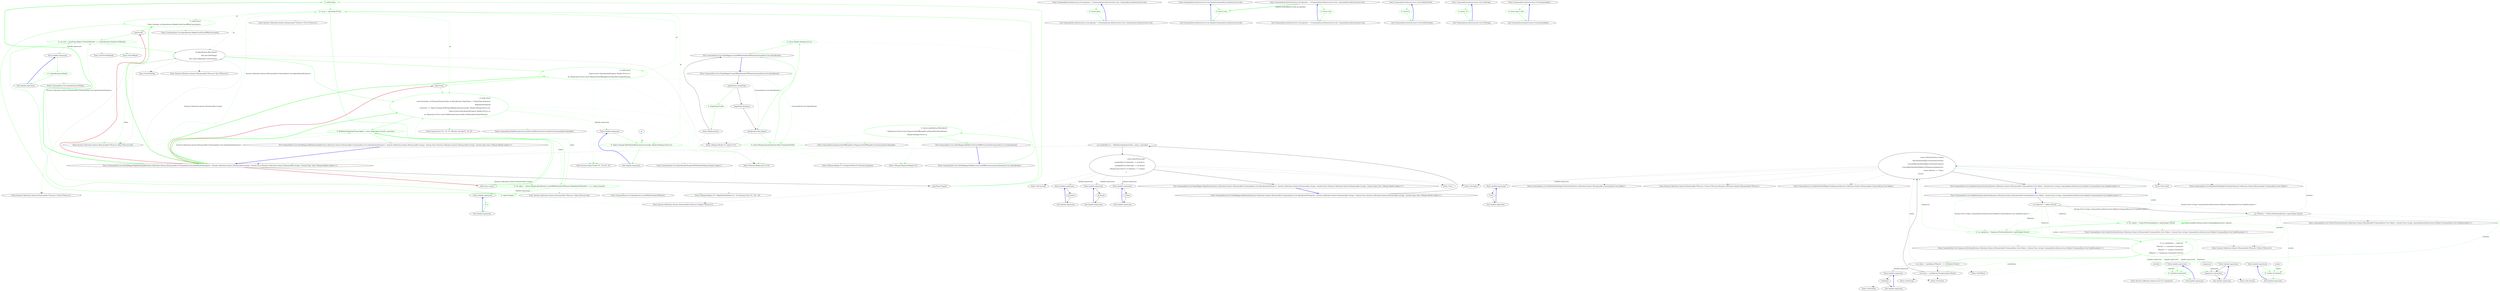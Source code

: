 digraph  {
d18 [cluster="CommandLine.Core.ValueMapper.MapValuesImpl(System.Collections.Generic.IEnumerable<CommandLine.Core.SpecificationProperty>, System.Collections.Generic.IEnumerable<string>, System.Func<System.Collections.Generic.IEnumerable<string>, System.Type, bool, CSharpx.Maybe<object>>)", color=green, community=0, label="0: yield break;", span="36-36"];
d4 [cluster="CommandLine.Core.ValueMapper.MapValuesImpl(System.Collections.Generic.IEnumerable<CommandLine.Core.SpecificationProperty>, System.Collections.Generic.IEnumerable<string>, System.Func<System.Collections.Generic.IEnumerable<string>, System.Type, bool, CSharpx.Maybe<object>>)", label="Entry CommandLine.Core.ValueMapper.MapValuesImpl(System.Collections.Generic.IEnumerable<CommandLine.Core.SpecificationProperty>, System.Collections.Generic.IEnumerable<string>, System.Func<System.Collections.Generic.IEnumerable<string>, System.Type, bool, CSharpx.Maybe<object>>)", span="29-29"];
d17 [cluster="CommandLine.Core.ValueMapper.MapValuesImpl(System.Collections.Generic.IEnumerable<CommandLine.Core.SpecificationProperty>, System.Collections.Generic.IEnumerable<string>, System.Func<System.Collections.Generic.IEnumerable<string>, System.Type, bool, CSharpx.Maybe<object>>)", label="specProps.Empty()", span="34-34"];
d19 [cluster="CommandLine.Core.ValueMapper.MapValuesImpl(System.Collections.Generic.IEnumerable<CommandLine.Core.SpecificationProperty>, System.Collections.Generic.IEnumerable<string>, System.Func<System.Collections.Generic.IEnumerable<string>, System.Type, bool, CSharpx.Maybe<object>>)", color=green, community=0, label="0: var pt = specProps.First()", span="38-38"];
d22 [cluster="CommandLine.Core.ValueMapper.MapValuesImpl(System.Collections.Generic.IEnumerable<CommandLine.Core.SpecificationProperty>, System.Collections.Generic.IEnumerable<string>, System.Func<System.Collections.Generic.IEnumerable<string>, System.Type, bool, CSharpx.Maybe<object>>)", color=green, community=0, label="0: yield return\r\n                    Tuple.Create(pt, pt.Specification.MakeErrorInCaseOfMinConstraint());", span="42-43"];
d21 [cluster="CommandLine.Core.ValueMapper.MapValuesImpl(System.Collections.Generic.IEnumerable<CommandLine.Core.SpecificationProperty>, System.Collections.Generic.IEnumerable<string>, System.Func<System.Collections.Generic.IEnumerable<string>, System.Type, bool, CSharpx.Maybe<object>>)", color=green, community=0, label="0: taken.Empty()", span="40-40"];
d23 [cluster="CommandLine.Core.ValueMapper.MapValuesImpl(System.Collections.Generic.IEnumerable<CommandLine.Core.SpecificationProperty>, System.Collections.Generic.IEnumerable<string>, System.Func<System.Collections.Generic.IEnumerable<string>, System.Type, bool, CSharpx.Maybe<object>>)", label="yield break;", span="44-44"];
d38 [cluster="CommandLine.Core.Specification.MakeErrorInCaseOfMinConstraint()", label="Entry CommandLine.Core.Specification.MakeErrorInCaseOfMinConstraint()", span="87-87"];
d39 [cluster="System.Tuple.Create<T1, T2>(T1, T2)", label="Entry System.Tuple.Create<T1, T2>(T1, T2)", span="0-0"];
d26 [cluster="CommandLine.Core.ValueMapper.MapValuesImpl(System.Collections.Generic.IEnumerable<CommandLine.Core.SpecificationProperty>, System.Collections.Generic.IEnumerable<string>, System.Func<System.Collections.Generic.IEnumerable<string>, System.Type, bool, CSharpx.Maybe<object>>)", color=green, community=0, label="0: yield return\r\n                    Tuple.Create<SpecificationProperty, Maybe<Error>>(\r\n                        pt, Maybe.Just<Error>(new SequenceOutOfRangeError(NameInfo.EmptyName)));", span="52-54"];
d25 [cluster="CommandLine.Core.ValueMapper.MapValuesImpl(System.Collections.Generic.IEnumerable<CommandLine.Core.SpecificationProperty>, System.Collections.Generic.IEnumerable<string>, System.Func<System.Collections.Generic.IEnumerable<string>, System.Type, bool, CSharpx.Maybe<object>>)", label="pt.Specification.Max.IsJust()\r\n                && next.IsNothing()\r\n                && values.Skip(taken.Count()).Any()", span="48-50"];
d27 [cluster="CommandLine.Core.ValueMapper.MapValuesImpl(System.Collections.Generic.IEnumerable<CommandLine.Core.SpecificationProperty>, System.Collections.Generic.IEnumerable<string>, System.Func<System.Collections.Generic.IEnumerable<string>, System.Type, bool, CSharpx.Maybe<object>>)", label="yield break;", span="55-55"];
d46 [cluster="CommandLine.SequenceOutOfRangeError.SequenceOutOfRangeError(CommandLine.NameInfo)", label="Entry CommandLine.SequenceOutOfRangeError.SequenceOutOfRangeError(CommandLine.NameInfo)", span="360-360"];
d47 [cluster="CSharpx.Maybe.Just<T>(T)", label="Entry CSharpx.Maybe.Just<T>(T)", span="124-124"];
d28 [cluster="CommandLine.Core.ValueMapper.MapValuesImpl(System.Collections.Generic.IEnumerable<CommandLine.Core.SpecificationProperty>, System.Collections.Generic.IEnumerable<string>, System.Func<System.Collections.Generic.IEnumerable<string>, System.Type, bool, CSharpx.Maybe<object>>)", color=green, community=0, label="0: yield return\r\n                converter(taken, pt.Property.PropertyType, pt.Specification.TargetType != TargetType.Sequence)\r\n                    .MapValueOrDefault(\r\n                        converted => Tuple.Create(pt.WithValue(Maybe.Just(converted)), Maybe.Nothing<Error>()),\r\n                        Tuple.Create<SpecificationProperty, Maybe<Error>>(\r\n                            pt, Maybe.Just<Error>(new BadFormatConversionError(NameInfo.EmptyName))));", span="58-63"];
d20 [cluster="CommandLine.Core.ValueMapper.MapValuesImpl(System.Collections.Generic.IEnumerable<CommandLine.Core.SpecificationProperty>, System.Collections.Generic.IEnumerable<string>, System.Func<System.Collections.Generic.IEnumerable<string>, System.Type, bool, CSharpx.Maybe<object>>)", color=green, community=0, label="0: var taken = values.Take(pt.Specification.CountOfMaxNumberOfValues().MapValueOrDefault(n => n, values.Count()))", span="39-39"];
d29 [cluster="CommandLine.Core.ValueMapper.MapValuesImpl(System.Collections.Generic.IEnumerable<CommandLine.Core.SpecificationProperty>, System.Collections.Generic.IEnumerable<string>, System.Func<System.Collections.Generic.IEnumerable<string>, System.Type, bool, CSharpx.Maybe<object>>)", color=green, community=0, label="0: MapValuesImpl(specProps.Skip(1), values.Skip(taken.Count()), converter)", span="65-65"];
d48 [cluster="System.Func<T1, T2, T3, TResult>.Invoke(T1, T2, T3)", label="Entry System.Func<T1, T2, T3, TResult>.Invoke(T1, T2, T3)", span="0-0"];
d49 [cluster="CommandLine.BadFormatConversionError.BadFormatConversionError(CommandLine.NameInfo)", label="Entry CommandLine.BadFormatConversionError.BadFormatConversionError(CommandLine.NameInfo)", span="349-349"];
d36 [cluster="CSharpx.Maybe<T1>.MapValueOrDefault<T1, T2>(System.Func<T1, T2>, T2)", label="Entry CSharpx.Maybe<T1>.MapValueOrDefault<T1, T2>(System.Func<T1, T2>, T2)", span="377-377"];
d57 [cluster="lambda expression", label="Entry lambda expression", span="61-61"];
d33 [cluster="System.Collections.Generic.IEnumerable<TSource>.First<TSource>()", label="Entry System.Collections.Generic.IEnumerable<TSource>.First<TSource>()", span="0-0"];
d58 [cluster="lambda expression", color=green, community=0, label="0: Tuple.Create(pt.WithValue(Maybe.Just(converted)), Maybe.Nothing<Error>())", span="61-61"];
d34 [cluster="CommandLine.Core.Specification.CountOfMaxNumberOfValues()", label="Entry CommandLine.Core.Specification.CountOfMaxNumberOfValues()", span="71-71"];
d35 [cluster="System.Collections.Generic.IEnumerable<TSource>.Count<TSource>()", label="Entry System.Collections.Generic.IEnumerable<TSource>.Count<TSource>()", span="0-0"];
d37 [cluster="System.Collections.Generic.IEnumerable<TSource>.Take<TSource>(int)", label="Entry System.Collections.Generic.IEnumerable<TSource>.Take<TSource>(int)", span="0-0"];
d50 [cluster="lambda expression", label="Entry lambda expression", span="39-39"];
d24 [cluster="CommandLine.Core.ValueMapper.MapValuesImpl(System.Collections.Generic.IEnumerable<CommandLine.Core.SpecificationProperty>, System.Collections.Generic.IEnumerable<string>, System.Func<System.Collections.Generic.IEnumerable<string>, System.Type, bool, CSharpx.Maybe<object>>)", color=green, community=0, label="0: var next = specProps.Skip(1).FirstOrDefault(s => s.Specification.IsValue()).ToMaybe()", span="47-47"];
d40 [cluster="System.Collections.Generic.IEnumerable<TSource>.Skip<TSource>(int)", label="Entry System.Collections.Generic.IEnumerable<TSource>.Skip<TSource>(int)", span="0-0"];
d41 [cluster="Unk.FirstOrDefault", label="Entry Unk.FirstOrDefault", span=""];
d42 [cluster="Unk.ToMaybe", label="Entry Unk.ToMaybe", span=""];
d53 [cluster="lambda expression", label="Entry lambda expression", span="47-47"];
d30 [cluster="CommandLine.Core.ValueMapper.MapValuesImpl(System.Collections.Generic.IEnumerable<CommandLine.Core.SpecificationProperty>, System.Collections.Generic.IEnumerable<string>, System.Func<System.Collections.Generic.IEnumerable<string>, System.Type, bool, CSharpx.Maybe<object>>)", label="yield return value;", span="67-67"];
d31 [cluster="CommandLine.Core.ValueMapper.MapValuesImpl(System.Collections.Generic.IEnumerable<CommandLine.Core.SpecificationProperty>, System.Collections.Generic.IEnumerable<string>, System.Func<System.Collections.Generic.IEnumerable<string>, System.Type, bool, CSharpx.Maybe<object>>)", label="Exit CommandLine.Core.ValueMapper.MapValuesImpl(System.Collections.Generic.IEnumerable<CommandLine.Core.SpecificationProperty>, System.Collections.Generic.IEnumerable<string>, System.Func<System.Collections.Generic.IEnumerable<string>, System.Type, bool, CSharpx.Maybe<object>>)", span="29-29"];
d75 [label=pt, span=""];
d59 [cluster="lambda expression", label="Exit lambda expression", span="61-61"];
d60 [cluster="CommandLine.Core.SpecificationProperty.WithValue(CSharpx.Maybe<object>)", label="Entry CommandLine.Core.SpecificationProperty.WithValue(CSharpx.Maybe<object>)", span="18-18"];
d61 [cluster="CSharpx.Maybe.Nothing<T>()", label="Entry CSharpx.Maybe.Nothing<T>()", span="116-116"];
d32 [cluster="System.Collections.Generic.IEnumerable<TSource>.Empty<TSource>()", label="Entry System.Collections.Generic.IEnumerable<TSource>.Empty<TSource>()", span="31-31"];
d51 [cluster="lambda expression", color=green, community=1, label="0: n", span="39-39"];
d52 [cluster="lambda expression", label="Exit lambda expression", span="39-39"];
d54 [cluster="lambda expression", color=green, community=0, label="0: s.Specification.IsValue()", span="47-47"];
d55 [cluster="lambda expression", label="Exit lambda expression", span="47-47"];
d56 [cluster="CommandLine.Core.Specification.IsValue()", label="Entry CommandLine.Core.Specification.IsValue()", span="15-15"];
d68 [cluster="CommandLine.Core.ValueMapper.CountOfMaxNumberOfValues(CommandLine.Core.Specification)", color=green, community=0, label="0: return Maybe.Just(specification.Max.FromJustOrFail());", span="80-80"];
d62 [cluster="CommandLine.Core.ValueMapper.CountOfMaxNumberOfValues(CommandLine.Core.Specification)", label="Entry CommandLine.Core.ValueMapper.CountOfMaxNumberOfValues(CommandLine.Core.Specification)", span="71-71"];
d67 [cluster="CommandLine.Core.ValueMapper.CountOfMaxNumberOfValues(CommandLine.Core.Specification)", label="specification.Max.IsJust()", span="78-78"];
d70 [cluster="CommandLine.Core.ValueMapper.CountOfMaxNumberOfValues(CommandLine.Core.Specification)", label="Exit CommandLine.Core.ValueMapper.CountOfMaxNumberOfValues(CommandLine.Core.Specification)", span="71-71"];
d71 [cluster="CSharpx.Maybe<T>.FromJustOrFail<T>(System.Exception)", label="Entry CSharpx.Maybe<T>.FromJustOrFail<T>(System.Exception)", span="355-355"];
d64 [cluster="CommandLine.Core.ValueMapper.CountOfMaxNumberOfValues(CommandLine.Core.Specification)", color=green, community=0, label="0: TargetType.Scalar", span="75-75"];
d63 [cluster="CommandLine.Core.ValueMapper.CountOfMaxNumberOfValues(CommandLine.Core.Specification)", label="specification.TargetType", span="73-73"];
d65 [cluster="CommandLine.Core.ValueMapper.CountOfMaxNumberOfValues(CommandLine.Core.Specification)", label="return Maybe.Just(1);", span="76-76"];
d69 [cluster="CommandLine.Core.ValueMapper.CountOfMaxNumberOfValues(CommandLine.Core.Specification)", color=green, community=0, label="0: return Maybe.Nothing<int>();", span="84-84"];
d73 [cluster="CommandLine.Core.ValueMapper.MakeErrorInCaseOfMinConstraint(CommandLine.Core.Specification)", color=green, community=0, label="0: return specification.Min.IsJust()\r\n                ? Maybe.Just<Error>(new SequenceOutOfRangeError(NameInfo.EmptyName))\r\n                : Maybe.Nothing<Error>();", span="89-91"];
d72 [cluster="CommandLine.Core.ValueMapper.MakeErrorInCaseOfMinConstraint(CommandLine.Core.Specification)", label="Entry CommandLine.Core.ValueMapper.MakeErrorInCaseOfMinConstraint(CommandLine.Core.Specification)", span="87-87"];
d74 [cluster="CommandLine.Core.ValueMapper.MakeErrorInCaseOfMinConstraint(CommandLine.Core.Specification)", label="Exit CommandLine.Core.ValueMapper.MakeErrorInCaseOfMinConstraint(CommandLine.Core.Specification)", span="87-87"];
d43 [cluster="CSharpx.Maybe<T>.IsJust<T>()", label="Entry CSharpx.Maybe<T>.IsJust<T>()", span="326-326"];
d1 [cluster="CommandLine.Core.ValueMapper.MapValues(System.Collections.Generic.IEnumerable<CommandLine.Core.SpecificationProperty>, System.Collections.Generic.IEnumerable<string>, System.Func<System.Collections.Generic.IEnumerable<string>, System.Type, bool, CSharpx.Maybe<object>>)", label="var propAndErrors = MapValuesImpl(specProps, values, converter)", span="20-20"];
d44 [cluster="Unk.IsNothing", label="Entry Unk.IsNothing", span=""];
d45 [cluster="System.Collections.Generic.IEnumerable<TSource>.Any<TSource>()", label="Entry System.Collections.Generic.IEnumerable<TSource>.Any<TSource>()", span="0-0"];
d66 [cluster="CommandLine.Core.ValueMapper.CountOfMaxNumberOfValues(CommandLine.Core.Specification)", label="TargetType.Sequence", span="77-77"];
d0 [cluster="CommandLine.Core.ValueMapper.MapValues(System.Collections.Generic.IEnumerable<CommandLine.Core.SpecificationProperty>, System.Collections.Generic.IEnumerable<string>, System.Func<System.Collections.Generic.IEnumerable<string>, System.Type, bool, CSharpx.Maybe<object>>)", label="Entry CommandLine.Core.ValueMapper.MapValues(System.Collections.Generic.IEnumerable<CommandLine.Core.SpecificationProperty>, System.Collections.Generic.IEnumerable<string>, System.Func<System.Collections.Generic.IEnumerable<string>, System.Type, bool, CSharpx.Maybe<object>>)", span="15-15"];
d2 [cluster="CommandLine.Core.ValueMapper.MapValues(System.Collections.Generic.IEnumerable<CommandLine.Core.SpecificationProperty>, System.Collections.Generic.IEnumerable<string>, System.Func<System.Collections.Generic.IEnumerable<string>, System.Type, bool, CSharpx.Maybe<object>>)", label="return Result.Succeed(\r\n                propAndErrors.Select(pe => pe.Item1),\r\n                propAndErrors.Select(pe => pe.Item2)\r\n                    .OfType<Just<Error>>().Select(e => e.Value)\r\n                );", span="22-26"];
d3 [cluster="CommandLine.Core.ValueMapper.MapValues(System.Collections.Generic.IEnumerable<CommandLine.Core.SpecificationProperty>, System.Collections.Generic.IEnumerable<string>, System.Func<System.Collections.Generic.IEnumerable<string>, System.Type, bool, CSharpx.Maybe<object>>)", label="Exit CommandLine.Core.ValueMapper.MapValues(System.Collections.Generic.IEnumerable<CommandLine.Core.SpecificationProperty>, System.Collections.Generic.IEnumerable<string>, System.Func<System.Collections.Generic.IEnumerable<string>, System.Type, bool, CSharpx.Maybe<object>>)", span="15-15"];
d5 [cluster="Unk.Select", label="Entry Unk.Select", span=""];
d6 [cluster="Unk.>", label="Entry Unk.>", span=""];
d7 [cluster="Unk.Succeed", label="Entry Unk.Succeed", span=""];
d8 [cluster="lambda expression", label="Entry lambda expression", span="23-23"];
d11 [cluster="lambda expression", label="Entry lambda expression", span="24-24"];
d14 [cluster="lambda expression", label="Entry lambda expression", span="25-25"];
d10 [cluster="lambda expression", label="Exit lambda expression", span="23-23"];
d9 [cluster="lambda expression", label="pe.Item1", span="23-23"];
d13 [cluster="lambda expression", label="Exit lambda expression", span="24-24"];
d12 [cluster="lambda expression", label="pe.Item2", span="24-24"];
d16 [cluster="lambda expression", label="Exit lambda expression", span="25-25"];
d15 [cluster="lambda expression", label="e.Value", span="25-25"];
m0_14 [cluster="Unk.Where", file="Tokenizer.cs", label="Entry Unk.Where", span=""];
m0_22 [cluster="Unk.Create", file="Tokenizer.cs", label="Entry Unk.Create", span=""];
m0_12 [cluster="CommandLine.Core.Scalar.Partition(System.Collections.Generic.IEnumerable<CommandLine.Core.Token>, System.Func<string, CommandLine.Infrastructure.Maybe<CommandLine.Core.TypeDescriptor>>)", file="Tokenizer.cs", label="Entry CommandLine.Core.Scalar.Partition(System.Collections.Generic.IEnumerable<CommandLine.Core.Token>, System.Func<string, CommandLine.Infrastructure.Maybe<CommandLine.Core.TypeDescriptor>>)", span="11-11"];
m0_18 [cluster="CommandLine.Core.KeyValuePairHelper.ForScalar(System.Collections.Generic.IEnumerable<CommandLine.Core.Token>)", file="Tokenizer.cs", label="Entry CommandLine.Core.KeyValuePairHelper.ForScalar(System.Collections.Generic.IEnumerable<CommandLine.Core.Token>)", span="16-16"];
m0_13 [cluster="CommandLine.Core.Sequence.Partition(System.Collections.Generic.IEnumerable<CommandLine.Core.Token>, System.Func<string, CommandLine.Infrastructure.Maybe<CommandLine.Core.TypeDescriptor>>)", file="Tokenizer.cs", label="Entry CommandLine.Core.Sequence.Partition(System.Collections.Generic.IEnumerable<CommandLine.Core.Token>, System.Func<string, CommandLine.Infrastructure.Maybe<CommandLine.Core.TypeDescriptor>>)", span="11-11"];
m0_0 [cluster="CommandLine.Core.TokenPartitioner.Partition(System.Collections.Generic.IEnumerable<CommandLine.Core.Token>, System.Func<string, CommandLine.Infrastructure.Maybe<CommandLine.Core.TypeDescriptor>>)", file="Tokenizer.cs", label="Entry CommandLine.Core.TokenPartitioner.Partition(System.Collections.Generic.IEnumerable<CommandLine.Core.Token>, System.Func<string, CommandLine.Infrastructure.Maybe<CommandLine.Core.TypeDescriptor>>)", span="12-12"];
m0_3 [cluster="CommandLine.Core.TokenPartitioner.Partition(System.Collections.Generic.IEnumerable<CommandLine.Core.Token>, System.Func<string, CommandLine.Infrastructure.Maybe<CommandLine.Core.TypeDescriptor>>)", color=green, community=0, file="Tokenizer.cs", label="0: var scalars = Scalar.Partition(tokenList, typeLookup).ToList()", span="18-18"];
m0_1 [cluster="CommandLine.Core.TokenPartitioner.Partition(System.Collections.Generic.IEnumerable<CommandLine.Core.Token>, System.Func<string, CommandLine.Infrastructure.Maybe<CommandLine.Core.TypeDescriptor>>)", file="Tokenizer.cs", label="var tokenList = tokens.ToList()", span="16-16"];
m0_2 [cluster="CommandLine.Core.TokenPartitioner.Partition(System.Collections.Generic.IEnumerable<CommandLine.Core.Token>, System.Func<string, CommandLine.Infrastructure.Maybe<CommandLine.Core.TypeDescriptor>>)", file="Tokenizer.cs", label="var switches = Switch.Partition(tokenList, typeLookup).ToList()", span="17-17"];
m0_4 [cluster="CommandLine.Core.TokenPartitioner.Partition(System.Collections.Generic.IEnumerable<CommandLine.Core.Token>, System.Func<string, CommandLine.Infrastructure.Maybe<CommandLine.Core.TypeDescriptor>>)", color=green, community=0, file="Tokenizer.cs", label="0: var sequences = Sequence.Partition(tokenList, typeLookup).ToList()", span="19-19"];
m0_5 [cluster="CommandLine.Core.TokenPartitioner.Partition(System.Collections.Generic.IEnumerable<CommandLine.Core.Token>, System.Func<string, CommandLine.Infrastructure.Maybe<CommandLine.Core.TypeDescriptor>>)", color=green, community=0, file="Tokenizer.cs", label="0: var nonOptions = tokenList\r\n                .Where(t => !switches.Contains(t))\r\n                .Where(t => !scalars.Contains(t))\r\n                .Where(t => !sequences.Contains(t)).ToList()", span="20-23"];
m0_8 [cluster="CommandLine.Core.TokenPartitioner.Partition(System.Collections.Generic.IEnumerable<CommandLine.Core.Token>, System.Func<string, CommandLine.Infrastructure.Maybe<CommandLine.Core.TypeDescriptor>>)", file="Tokenizer.cs", label="return TokenPartitions.Create(\r\n                    KeyValuePairHelper.ForSwitch(switches)\r\n                        .Concat(KeyValuePairHelper.ForScalar(scalars))\r\n                        .Concat(KeyValuePairHelper.ForSequence(sequences)),\r\n                values.Select(t => t.Text),\r\n                errors);", span="27-32"];
m0_6 [cluster="CommandLine.Core.TokenPartitioner.Partition(System.Collections.Generic.IEnumerable<CommandLine.Core.Token>, System.Func<string, CommandLine.Infrastructure.Maybe<CommandLine.Core.TypeDescriptor>>)", file="Tokenizer.cs", label="var values = nonOptions.Where(v => v.IsValue()).ToList()", span="24-24"];
m0_7 [cluster="CommandLine.Core.TokenPartitioner.Partition(System.Collections.Generic.IEnumerable<CommandLine.Core.Token>, System.Func<string, CommandLine.Infrastructure.Maybe<CommandLine.Core.TypeDescriptor>>)", file="Tokenizer.cs", label="var errors = nonOptions.Except(values).ToList()", span="25-25"];
m0_9 [cluster="CommandLine.Core.TokenPartitioner.Partition(System.Collections.Generic.IEnumerable<CommandLine.Core.Token>, System.Func<string, CommandLine.Infrastructure.Maybe<CommandLine.Core.TypeDescriptor>>)", file="Tokenizer.cs", label="Exit CommandLine.Core.TokenPartitioner.Partition(System.Collections.Generic.IEnumerable<CommandLine.Core.Token>, System.Func<string, CommandLine.Infrastructure.Maybe<CommandLine.Core.TypeDescriptor>>)", span="12-12"];
m0_30 [cluster="Unk.Contains", file="Tokenizer.cs", label="Entry Unk.Contains", span=""];
m0_16 [cluster="Unk.Except", file="Tokenizer.cs", label="Entry Unk.Except", span=""];
m0_34 [cluster="lambda expression", file="Tokenizer.cs", label="Entry lambda expression", span="24-24"];
m0_28 [cluster="lambda expression", color=green, community=0, file="Tokenizer.cs", label="0: !scalars.Contains(t)", span="22-22"];
m0_32 [cluster="lambda expression", file="Tokenizer.cs", label="!sequences.Contains(t)", span="23-23"];
m0_23 [cluster="lambda expression", file="Tokenizer.cs", label="Entry lambda expression", span="21-21"];
m0_27 [cluster="lambda expression", file="Tokenizer.cs", label="Entry lambda expression", span="22-22"];
m0_31 [cluster="lambda expression", file="Tokenizer.cs", label="Entry lambda expression", span="23-23"];
m0_24 [cluster="lambda expression", color=green, community=0, file="Tokenizer.cs", label="0: !switches.Contains(t)", span="21-21"];
m0_25 [cluster="lambda expression", file="Tokenizer.cs", label="Exit lambda expression", span="21-21"];
m0_29 [cluster="lambda expression", file="Tokenizer.cs", label="Exit lambda expression", span="22-22"];
m0_38 [cluster="lambda expression", file="Tokenizer.cs", label="Entry lambda expression", span="31-31"];
m0_33 [cluster="lambda expression", file="Tokenizer.cs", label="Exit lambda expression", span="23-23"];
m0_40 [cluster="lambda expression", file="Tokenizer.cs", label="Exit lambda expression", span="31-31"];
m0_39 [cluster="lambda expression", file="Tokenizer.cs", label="t.Text", span="31-31"];
m0_35 [cluster="lambda expression", file="Tokenizer.cs", label="v.IsValue()", span="24-24"];
m0_36 [cluster="lambda expression", file="Tokenizer.cs", label="Exit lambda expression", span="24-24"];
m0_15 [cluster="Unk.ToList", file="Tokenizer.cs", label="Entry Unk.ToList", span=""];
m0_17 [cluster="CommandLine.Core.KeyValuePairHelper.ForSwitch(System.Collections.Generic.IEnumerable<CommandLine.Core.Token>)", file="Tokenizer.cs", label="Entry CommandLine.Core.KeyValuePairHelper.ForSwitch(System.Collections.Generic.IEnumerable<CommandLine.Core.Token>)", span="10-10"];
m0_11 [cluster="CommandLine.Core.Switch.Partition(System.Collections.Generic.IEnumerable<CommandLine.Core.Token>, System.Func<string, CommandLine.Infrastructure.Maybe<CommandLine.Core.TypeDescriptor>>)", file="Tokenizer.cs", label="Entry CommandLine.Core.Switch.Partition(System.Collections.Generic.IEnumerable<CommandLine.Core.Token>, System.Func<string, CommandLine.Infrastructure.Maybe<CommandLine.Core.TypeDescriptor>>)", span="11-11"];
m0_10 [cluster="System.Collections.Generic.IEnumerable<TSource>.ToList<TSource>()", file="Tokenizer.cs", label="Entry System.Collections.Generic.IEnumerable<TSource>.ToList<TSource>()", span="0-0"];
m0_37 [cluster="Unk.IsValue", file="Tokenizer.cs", label="Entry Unk.IsValue", span=""];
m0_19 [cluster="System.Collections.Generic.IEnumerable<TSource>.Concat<TSource>(System.Collections.Generic.IEnumerable<TSource>)", file="Tokenizer.cs", label="Entry System.Collections.Generic.IEnumerable<TSource>.Concat<TSource>(System.Collections.Generic.IEnumerable<TSource>)", span="0-0"];
m0_20 [cluster="CommandLine.Core.KeyValuePairHelper.ForSequence(System.Collections.Generic.IEnumerable<CommandLine.Core.Token>)", file="Tokenizer.cs", label="Entry CommandLine.Core.KeyValuePairHelper.ForSequence(System.Collections.Generic.IEnumerable<CommandLine.Core.Token>)", span="22-22"];
m0_26 [cluster="System.Collections.Generic.List<T>.Contains(T)", file="Tokenizer.cs", label="Entry System.Collections.Generic.List<T>.Contains(T)", span="0-0"];
m0_41 [file="Tokenizer.cs", label=switches, span=""];
m0_42 [file="Tokenizer.cs", label=scalars, span=""];
m0_43 [file="Tokenizer.cs", label=sequences, span=""];
m1_15 [cluster="CommandLine.Infrastructure.Unit.operator !=(CommandLine.Infrastructure.Unit, CommandLine.Infrastructure.Unit)", file="Unit.cs", label="Entry CommandLine.Infrastructure.Unit.operator !=(CommandLine.Infrastructure.Unit, CommandLine.Infrastructure.Unit)", span="41-41"];
m1_16 [cluster="CommandLine.Infrastructure.Unit.operator !=(CommandLine.Infrastructure.Unit, CommandLine.Infrastructure.Unit)", color=green, community=0, file="Unit.cs", label="0: return false;", span="43-43"];
m1_17 [cluster="CommandLine.Infrastructure.Unit.operator !=(CommandLine.Infrastructure.Unit, CommandLine.Infrastructure.Unit)", file="Unit.cs", label="Exit CommandLine.Infrastructure.Unit.operator !=(CommandLine.Infrastructure.Unit, CommandLine.Infrastructure.Unit)", span="41-41"];
m1_0 [cluster="CommandLine.Infrastructure.Unit.Equals(CommandLine.Infrastructure.Unit)", file="Unit.cs", label="Entry CommandLine.Infrastructure.Unit.Equals(CommandLine.Infrastructure.Unit)", span="16-16"];
m1_1 [cluster="CommandLine.Infrastructure.Unit.Equals(CommandLine.Infrastructure.Unit)", color=green, community=0, file="Unit.cs", label="0: return true;", span="18-18"];
m1_2 [cluster="CommandLine.Infrastructure.Unit.Equals(CommandLine.Infrastructure.Unit)", file="Unit.cs", label="Exit CommandLine.Infrastructure.Unit.Equals(CommandLine.Infrastructure.Unit)", span="16-16"];
m1_6 [cluster="CommandLine.Infrastructure.Unit.GetHashCode()", file="Unit.cs", label="Entry CommandLine.Infrastructure.Unit.GetHashCode()", span="26-26"];
m1_7 [cluster="CommandLine.Infrastructure.Unit.GetHashCode()", color=green, community=0, file="Unit.cs", label="0: return 0;", span="28-28"];
m1_8 [cluster="CommandLine.Infrastructure.Unit.GetHashCode()", file="Unit.cs", label="Exit CommandLine.Infrastructure.Unit.GetHashCode()", span="26-26"];
m1_9 [cluster="CommandLine.Infrastructure.Unit.ToString()", file="Unit.cs", label="Entry CommandLine.Infrastructure.Unit.ToString()", span="31-31"];
m1_10 [cluster="CommandLine.Infrastructure.Unit.ToString()", color=green, community=0, file="Unit.cs", label="0: return ''()'';", span="33-33"];
m1_11 [cluster="CommandLine.Infrastructure.Unit.ToString()", file="Unit.cs", label="Exit CommandLine.Infrastructure.Unit.ToString()", span="31-31"];
m1_3 [cluster="CommandLine.Infrastructure.Unit.Equals(object)", file="Unit.cs", label="Entry CommandLine.Infrastructure.Unit.Equals(object)", span="21-21"];
m1_4 [cluster="CommandLine.Infrastructure.Unit.Equals(object)", color=green, community=0, file="Unit.cs", label="0: return obj is Unit;", span="23-23"];
m1_5 [cluster="CommandLine.Infrastructure.Unit.Equals(object)", file="Unit.cs", label="Exit CommandLine.Infrastructure.Unit.Equals(object)", span="21-21"];
m1_12 [cluster="CommandLine.Infrastructure.Unit.operator ==(CommandLine.Infrastructure.Unit, CommandLine.Infrastructure.Unit)", file="Unit.cs", label="Entry CommandLine.Infrastructure.Unit.operator ==(CommandLine.Infrastructure.Unit, CommandLine.Infrastructure.Unit)", span="36-36"];
m1_13 [cluster="CommandLine.Infrastructure.Unit.operator ==(CommandLine.Infrastructure.Unit, CommandLine.Infrastructure.Unit)", color=green, community=0, file="Unit.cs", label="0: return true;", span="38-38"];
m1_14 [cluster="CommandLine.Infrastructure.Unit.operator ==(CommandLine.Infrastructure.Unit, CommandLine.Infrastructure.Unit)", file="Unit.cs", label="Exit CommandLine.Infrastructure.Unit.operator ==(CommandLine.Infrastructure.Unit, CommandLine.Infrastructure.Unit)", span="36-36"];
d18 -> d19  [color=green, key=0, style=solid];
d4 -> d18  [color=green, key=0, style=bold];
d4 -> d22  [color=green, key=0, style=bold];
d4 -> d26  [color=green, key=0, style=bold];
d4 -> d28  [color=green, key=0, style=bold];
d4 -> d19  [color=green, key=1, label="System.Collections.Generic.IEnumerable<CommandLine.Core.SpecificationProperty>", style=dashed];
d4 -> d20  [color=green, key=1, label="System.Collections.Generic.IEnumerable<string>", style=dashed];
d4 -> d24  [color=green, key=1, label="System.Collections.Generic.IEnumerable<CommandLine.Core.SpecificationProperty>", style=dashed];
d4 -> d29  [color=green, key=1, label="System.Collections.Generic.IEnumerable<CommandLine.Core.SpecificationProperty>", style=dashed];
d4 -> d17  [key=0, style=solid];
d4 -> d23  [color=crimson, key=0, style=bold];
d4 -> d27  [color=crimson, key=0, style=bold];
d4 -> d30  [color=crimson, key=0, style=bold];
d4 -> d25  [color=darkseagreen4, key=1, label="System.Collections.Generic.IEnumerable<string>", style=dashed];
d17 -> d18  [color=green, key=0, style=solid];
d17 -> d19  [color=green, key=0, style=solid];
d17 -> d32  [key=2, style=dotted];
d19 -> d22  [color=green, key=1, label=pt, style=dashed];
d19 -> d26  [color=green, key=1, label=pt, style=dashed];
d19 -> d28  [color=green, key=1, label=pt, style=dashed];
d19 -> d20  [color=green, key=0, style=solid];
d19 -> d33  [color=green, key=2, style=dotted];
d19 -> d25  [color=green, key=1, label=pt, style=dashed];
d19 -> d58  [color=green, key=1, label=pt, style=dashed];
d22 -> d23  [color=green, key=0, style=solid];
d22 -> d38  [color=green, key=2, style=dotted];
d22 -> d39  [color=green, key=2, style=dotted];
d21 -> d22  [color=green, key=0, style=solid];
d21 -> d24  [color=green, key=0, style=solid];
d21 -> d32  [color=green, key=2, style=dotted];
d23 -> d24  [color=green, key=0, style=solid];
d26 -> d27  [color=green, key=0, style=solid];
d26 -> d46  [color=green, key=2, style=dotted];
d26 -> d47  [color=green, key=2, style=dotted];
d26 -> d39  [color=green, key=2, style=dotted];
d25 -> d26  [color=green, key=0, style=solid];
d25 -> d28  [color=green, key=0, style=solid];
d25 -> d43  [key=2, style=dotted];
d25 -> d44  [key=2, style=dotted];
d25 -> d35  [key=2, style=dotted];
d25 -> d40  [key=2, style=dotted];
d25 -> d45  [key=2, style=dotted];
d27 -> d28  [color=green, key=0, style=solid];
d28 -> d29  [color=green, key=0, style=solid];
d28 -> d48  [color=green, key=2, style=dotted];
d28 -> d49  [color=green, key=2, style=dotted];
d28 -> d47  [color=green, key=2, style=dotted];
d28 -> d39  [color=green, key=2, style=dotted];
d28 -> d36  [color=green, key=2, style=dotted];
d28 -> d57  [color=green, key=1, label="lambda expression", style=dashed];
d20 -> d28  [color=green, key=1, label=taken, style=dashed];
d20 -> d21  [color=green, key=0, style=solid];
d20 -> d34  [color=green, key=2, style=dotted];
d20 -> d35  [color=green, key=2, style=dotted];
d20 -> d36  [color=green, key=2, style=dotted];
d20 -> d37  [color=green, key=2, style=dotted];
d20 -> d50  [color=green, key=1, label="lambda expression", style=dashed];
d20 -> d25  [color=green, key=1, label=taken, style=dashed];
d20 -> d29  [color=green, key=1, label=taken, style=dashed];
d29 -> d30  [color=green, key=0, style=solid];
d29 -> d31  [color=green, key=0, style=solid];
d29 -> d40  [color=green, key=2, style=dotted];
d29 -> d35  [color=green, key=2, style=dotted];
d29 -> d4  [color=green, key=2, style=dotted];
d57 -> d58  [color=green, key=0, style=solid];
d58 -> d59  [color=green, key=0, style=solid];
d58 -> d47  [color=green, key=2, style=dotted];
d58 -> d60  [color=green, key=2, style=dotted];
d58 -> d61  [color=green, key=2, style=dotted];
d58 -> d39  [color=green, key=2, style=dotted];
d50 -> d51  [color=green, key=0, style=solid];
d24 -> d25  [color=green, key=0, style=solid];
d24 -> d40  [color=green, key=2, style=dotted];
d24 -> d41  [color=green, key=2, style=dotted];
d24 -> d42  [color=green, key=2, style=dotted];
d24 -> d53  [color=green, key=1, label="lambda expression", style=dashed];
d53 -> d54  [color=green, key=0, style=solid];
d30 -> d29  [color=green, key=0, style=solid];
d31 -> d4  [color=blue, key=0, style=bold];
d75 -> d58  [color=green, key=1, label=pt, style=dashed];
d59 -> d57  [color=blue, key=0, style=bold];
d51 -> d52  [color=green, key=0, style=solid];
d52 -> d50  [color=blue, key=0, style=bold];
d54 -> d55  [color=green, key=0, style=solid];
d54 -> d56  [color=green, key=2, style=dotted];
d55 -> d53  [color=blue, key=0, style=bold];
d68 -> d70  [color=green, key=0, style=solid];
d68 -> d71  [color=green, key=2, style=dotted];
d68 -> d47  [color=green, key=2, style=dotted];
d62 -> d68  [color=green, key=1, label="CommandLine.Core.Specification", style=dashed];
d62 -> d63  [key=0, style=solid];
d62 -> d67  [color=darkseagreen4, key=1, label="CommandLine.Core.Specification", style=dashed];
d67 -> d68  [color=green, key=0, style=solid];
d67 -> d69  [color=green, key=0, style=solid];
d67 -> d43  [key=2, style=dotted];
d70 -> d62  [color=blue, key=0, style=bold];
d64 -> d65  [color=green, key=0, style=solid];
d63 -> d64  [color=green, key=0, style=solid];
d63 -> d66  [key=0, style=solid];
d65 -> d47  [key=2, style=dotted];
d65 -> d70  [key=0, style=solid];
d69 -> d70  [color=green, key=0, style=solid];
d69 -> d61  [color=green, key=2, style=dotted];
d73 -> d74  [color=green, key=0, style=solid];
d73 -> d43  [color=green, key=2, style=dotted];
d73 -> d46  [color=green, key=2, style=dotted];
d73 -> d47  [color=green, key=2, style=dotted];
d73 -> d61  [color=green, key=2, style=dotted];
d72 -> d73  [color=green, key=0, style=solid];
d74 -> d72  [color=blue, key=0, style=bold];
d1 -> d4  [key=2, style=dotted];
d1 -> d2  [key=0, style=solid];
d66 -> d67  [key=0, style=solid];
d0 -> d1  [key=0, style=solid];
d2 -> d3  [key=0, style=solid];
d2 -> d5  [key=2, style=dotted];
d2 -> d6  [key=2, style=dotted];
d2 -> d7  [key=2, style=dotted];
d2 -> d8  [color=darkseagreen4, key=1, label="lambda expression", style=dashed];
d2 -> d11  [color=darkseagreen4, key=1, label="lambda expression", style=dashed];
d2 -> d14  [color=darkseagreen4, key=1, label="lambda expression", style=dashed];
d3 -> d0  [color=blue, key=0, style=bold];
d8 -> d9  [key=0, style=solid];
d11 -> d12  [key=0, style=solid];
d14 -> d15  [key=0, style=solid];
d10 -> d8  [color=blue, key=0, style=bold];
d9 -> d10  [key=0, style=solid];
d13 -> d11  [color=blue, key=0, style=bold];
d12 -> d13  [key=0, style=solid];
d16 -> d14  [color=blue, key=0, style=bold];
d15 -> d16  [key=0, style=solid];
m0_0 -> m0_3  [color=green, key=1, label="System.Func<string, CommandLine.Infrastructure.Maybe<CommandLine.Core.TypeDescriptor>>", style=dashed];
m0_0 -> m0_4  [color=green, key=1, label="System.Func<string, CommandLine.Infrastructure.Maybe<CommandLine.Core.TypeDescriptor>>", style=dashed];
m0_0 -> m0_1  [key=0, style=solid];
m0_0 -> m0_2  [color=darkseagreen4, key=1, label="System.Func<string, CommandLine.Infrastructure.Maybe<CommandLine.Core.TypeDescriptor>>", style=dashed];
m0_3 -> m0_3  [color=green, key=3, label="Local variable System.Action<CommandLine.Error> onError", style=bold];
m0_3 -> m0_4  [color=green, key=0, style=solid];
m0_3 -> m0_12  [color=green, key=2, style=dotted];
m0_3 -> m0_10  [color=green, key=2, style=dotted];
m0_3 -> m0_5  [color=green, key=1, label=scalars, style=dashed];
m0_3 -> m0_28  [color=green, key=1, label=scalars, style=dashed];
m0_3 -> m0_8  [color=green, key=1, label=scalars, style=dashed];
m0_1 -> m0_3  [color=green, key=1, label=tokenList, style=dashed];
m0_1 -> m0_4  [color=green, key=1, label=tokenList, style=dashed];
m0_1 -> m0_5  [color=green, key=1, label=tokenList, style=dashed];
m0_1 -> m0_2  [key=0, style=solid];
m0_1 -> m0_10  [key=2, style=dotted];
m0_2 -> m0_3  [color=green, key=0, style=solid];
m0_2 -> m0_5  [color=green, key=1, label=switches, style=dashed];
m0_2 -> m0_24  [color=green, key=1, label=switches, style=dashed];
m0_2 -> m0_11  [key=2, style=dotted];
m0_2 -> m0_10  [key=2, style=dotted];
m0_2 -> m0_8  [color=darkseagreen4, key=1, label=switches, style=dashed];
m0_4 -> m0_5  [color=green, key=0, style=solid];
m0_4 -> m0_13  [color=green, key=2, style=dotted];
m0_4 -> m0_10  [color=green, key=2, style=dotted];
m0_4 -> m0_32  [color=green, key=1, label=sequences, style=dashed];
m0_4 -> m0_8  [color=green, key=1, label=sequences, style=dashed];
m0_5 -> m0_6  [color=green, key=0, style=solid];
m0_5 -> m0_14  [color=green, key=2, style=dotted];
m0_5 -> m0_15  [color=green, key=2, style=dotted];
m0_5 -> m0_23  [color=green, key=1, label="lambda expression", style=dashed];
m0_5 -> m0_27  [color=green, key=1, label="lambda expression", style=dashed];
m0_5 -> m0_31  [color=green, key=1, label="lambda expression", style=dashed];
m0_5 -> m0_7  [color=green, key=1, label=nonOptions, style=dashed];
m0_8 -> m0_9  [key=0, style=solid];
m0_8 -> m0_17  [key=2, style=dotted];
m0_8 -> m0_18  [key=2, style=dotted];
m0_8 -> m0_19  [key=2, style=dotted];
m0_8 -> m0_20  [key=2, style=dotted];
m0_8 -> d5  [key=2, style=dotted];
m0_8 -> m0_22  [key=2, style=dotted];
m0_8 -> m0_38  [color=darkseagreen4, key=1, label="lambda expression", style=dashed];
m0_6 -> m0_8  [color=darkseagreen4, key=1, label=values, style=dashed];
m0_6 -> m0_7  [key=0, style=solid];
m0_6 -> m0_14  [key=2, style=dotted];
m0_6 -> m0_15  [key=2, style=dotted];
m0_6 -> m0_34  [color=darkseagreen4, key=1, label="lambda expression", style=dashed];
m0_7 -> m0_8  [key=0, style=solid];
m0_7 -> m0_15  [key=2, style=dotted];
m0_7 -> m0_16  [key=2, style=dotted];
m0_9 -> m0_0  [color=blue, key=0, style=bold];
m0_34 -> m0_35  [key=0, style=solid];
m0_28 -> m0_29  [color=green, key=0, style=solid];
m0_28 -> m0_30  [color=green, key=2, style=dotted];
m0_32 -> m0_33  [key=0, style=solid];
m0_32 -> m0_30  [key=2, style=dotted];
m0_23 -> m0_24  [color=green, key=0, style=solid];
m0_27 -> m0_28  [color=green, key=0, style=solid];
m0_31 -> m0_32  [key=0, style=solid];
m0_24 -> m0_25  [color=green, key=0, style=solid];
m0_24 -> m0_26  [color=green, key=2, style=dotted];
m0_25 -> m0_23  [color=blue, key=0, style=bold];
m0_29 -> m0_27  [color=blue, key=0, style=bold];
m0_38 -> m0_39  [key=0, style=solid];
m0_33 -> m0_31  [color=blue, key=0, style=bold];
m0_40 -> m0_38  [color=blue, key=0, style=bold];
m0_39 -> m0_40  [key=0, style=solid];
m0_35 -> m0_36  [key=0, style=solid];
m0_35 -> m0_37  [key=2, style=dotted];
m0_36 -> m0_34  [color=blue, key=0, style=bold];
m0_41 -> m0_24  [color=green, key=1, label=switches, style=dashed];
m0_42 -> m0_28  [color=green, key=1, label=scalars, style=dashed];
m0_43 -> m0_32  [color=darkseagreen4, key=1, label=sequences, style=dashed];
m1_15 -> m1_16  [color=green, key=0, style=solid];
m1_16 -> m1_17  [color=green, key=0, style=solid];
m1_17 -> m1_15  [color=blue, key=0, style=bold];
m1_0 -> m1_1  [color=green, key=0, style=solid];
m1_1 -> m1_2  [color=green, key=0, style=solid];
m1_2 -> m1_0  [color=blue, key=0, style=bold];
m1_6 -> m1_7  [color=green, key=0, style=solid];
m1_7 -> m1_8  [color=green, key=0, style=solid];
m1_8 -> m1_6  [color=blue, key=0, style=bold];
m1_9 -> m1_10  [color=green, key=0, style=solid];
m1_10 -> m1_11  [color=green, key=0, style=solid];
m1_11 -> m1_9  [color=blue, key=0, style=bold];
m1_3 -> m1_4  [color=green, key=0, style=solid];
m1_4 -> m1_5  [color=green, key=0, style=solid];
m1_5 -> m1_3  [color=blue, key=0, style=bold];
m1_12 -> m1_1  [color=green, key=3, label="method methodReturn bool op_Equality", style=bold];
m1_12 -> m1_13  [color=green, key=0, style=solid];
m1_13 -> m1_14  [color=green, key=0, style=solid];
m1_14 -> m1_12  [color=blue, key=0, style=bold];
}
